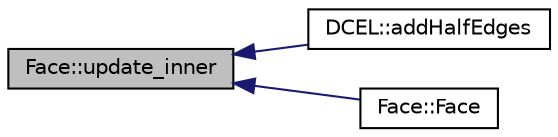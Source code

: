 digraph "Face::update_inner"
{
  edge [fontname="Helvetica",fontsize="10",labelfontname="Helvetica",labelfontsize="10"];
  node [fontname="Helvetica",fontsize="10",shape=record];
  rankdir="LR";
  Node12 [label="Face::update_inner",height=0.2,width=0.4,color="black", fillcolor="grey75", style="filled", fontcolor="black"];
  Node12 -> Node13 [dir="back",color="midnightblue",fontsize="10",style="solid",fontname="Helvetica"];
  Node13 [label="DCEL::addHalfEdges",height=0.2,width=0.4,color="black", fillcolor="white", style="filled",URL="$de/d20/class_d_c_e_l.html#afceb4cf14784106f994f1929ce13c0ea"];
  Node12 -> Node14 [dir="back",color="midnightblue",fontsize="10",style="solid",fontname="Helvetica"];
  Node14 [label="Face::Face",height=0.2,width=0.4,color="black", fillcolor="white", style="filled",URL="$d5/d2a/class_face.html#ad198ffc275f2193f09df2ccfba866bac"];
}
